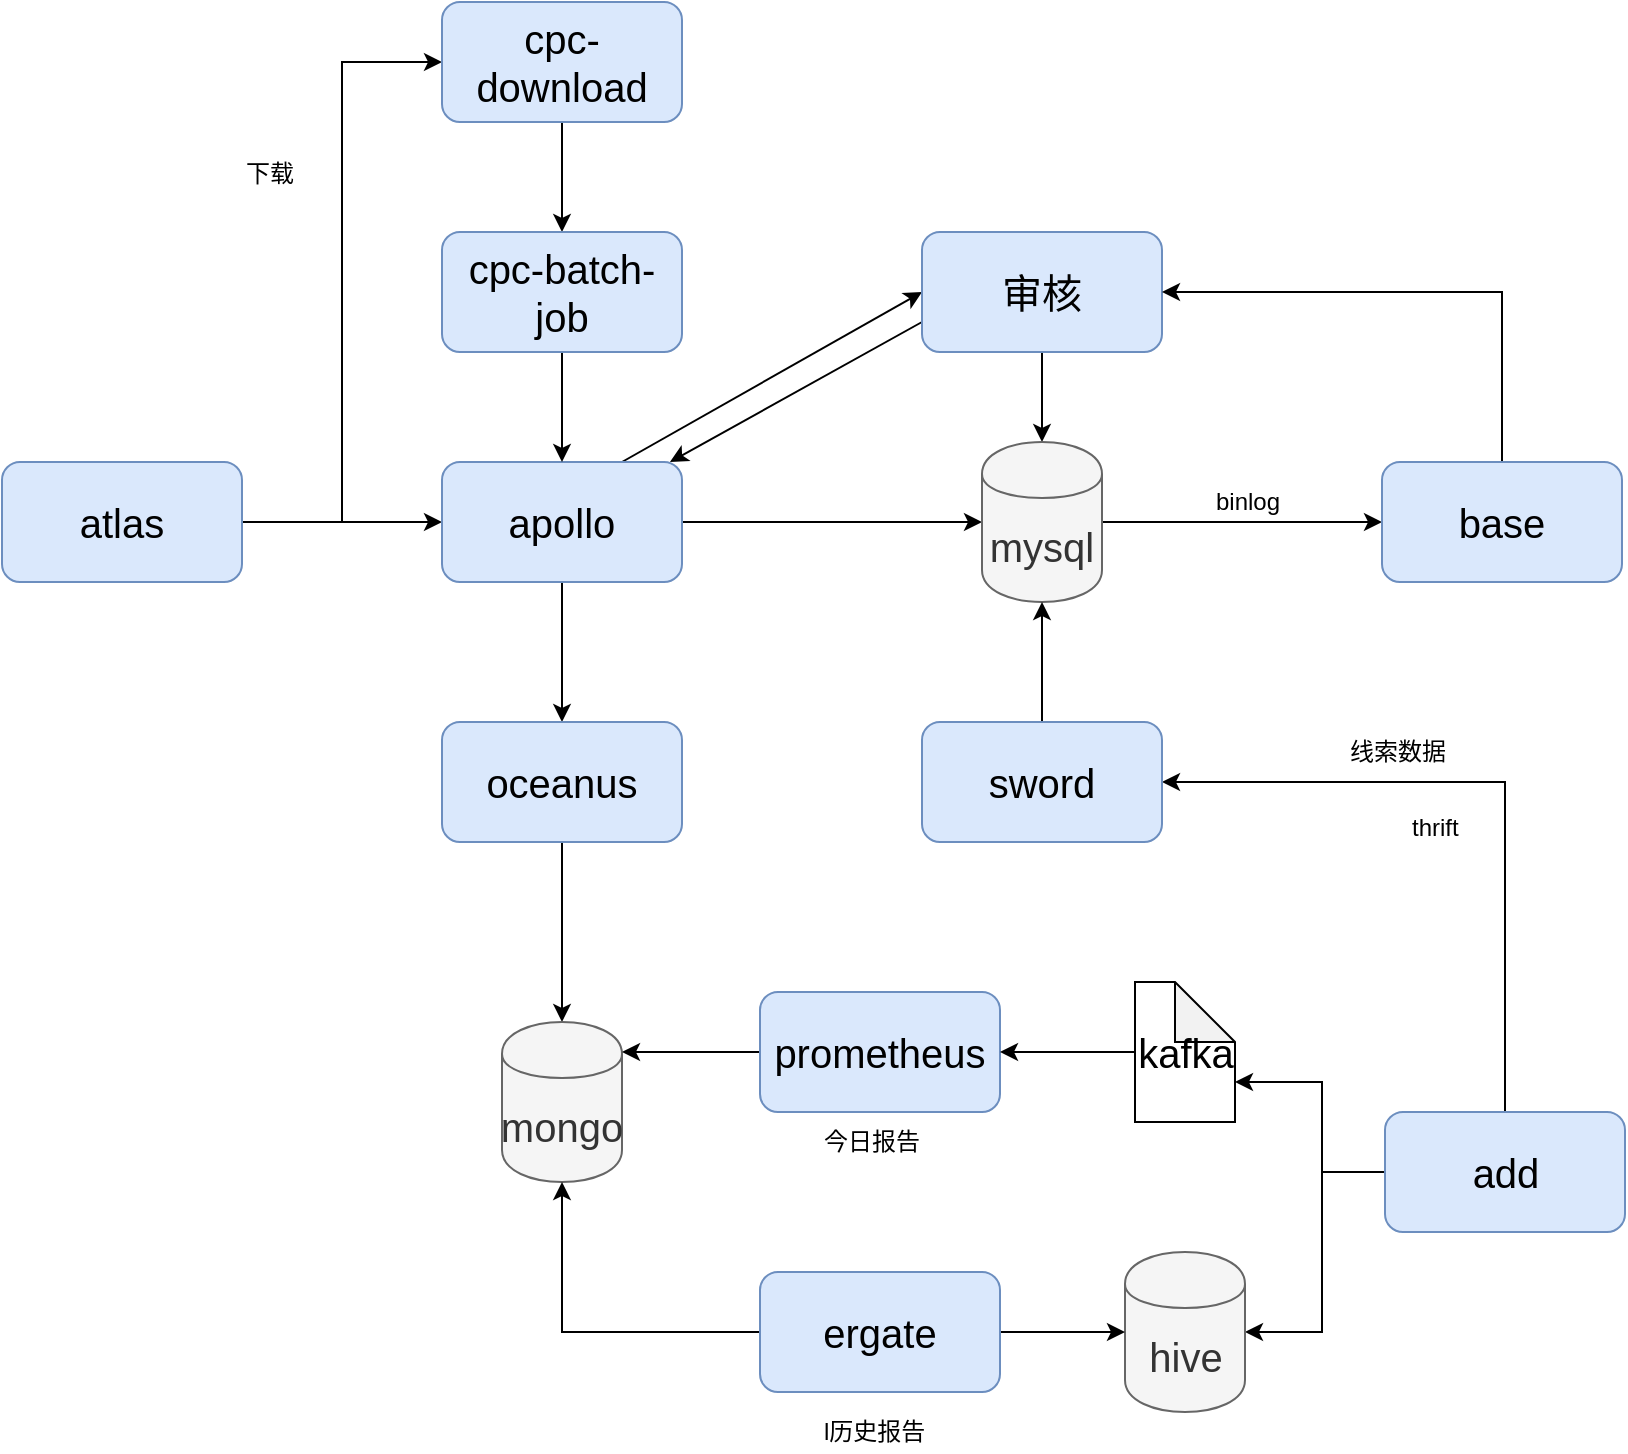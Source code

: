 <mxfile version="10.5.4" type="github"><diagram id="0FTP7lMZQU2jcDTbZO7a" name="Page-1"><mxGraphModel dx="1394" dy="763" grid="1" gridSize="10" guides="1" tooltips="1" connect="1" arrows="1" fold="1" page="1" pageScale="1" pageWidth="826" pageHeight="1169" math="0" shadow="0"><root><mxCell id="0"/><mxCell id="1" parent="0"/><mxCell id="pqbRUcAZ-pPedBwj6LFp-31" style="edgeStyle=orthogonalEdgeStyle;rounded=0;orthogonalLoop=1;jettySize=auto;html=1;" edge="1" parent="1" source="pqbRUcAZ-pPedBwj6LFp-1" target="pqbRUcAZ-pPedBwj6LFp-2"><mxGeometry relative="1" as="geometry"/></mxCell><mxCell id="pqbRUcAZ-pPedBwj6LFp-32" style="edgeStyle=orthogonalEdgeStyle;rounded=0;orthogonalLoop=1;jettySize=auto;html=1;entryX=0;entryY=0.5;entryDx=0;entryDy=0;" edge="1" parent="1" source="pqbRUcAZ-pPedBwj6LFp-1" target="pqbRUcAZ-pPedBwj6LFp-18"><mxGeometry relative="1" as="geometry"/></mxCell><mxCell id="pqbRUcAZ-pPedBwj6LFp-1" value="&lt;font style=&quot;font-size: 20px&quot;&gt;atlas&lt;/font&gt;" style="rounded=1;whiteSpace=wrap;html=1;fillColor=#dae8fc;strokeColor=#6c8ebf;" vertex="1" parent="1"><mxGeometry x="230" y="260" width="120" height="60" as="geometry"/></mxCell><mxCell id="pqbRUcAZ-pPedBwj6LFp-30" style="edgeStyle=orthogonalEdgeStyle;rounded=0;orthogonalLoop=1;jettySize=auto;html=1;entryX=0.5;entryY=0;entryDx=0;entryDy=0;" edge="1" parent="1" source="pqbRUcAZ-pPedBwj6LFp-2" target="pqbRUcAZ-pPedBwj6LFp-3"><mxGeometry relative="1" as="geometry"/></mxCell><mxCell id="pqbRUcAZ-pPedBwj6LFp-37" style="edgeStyle=orthogonalEdgeStyle;rounded=0;orthogonalLoop=1;jettySize=auto;html=1;entryX=0;entryY=0.5;entryDx=0;entryDy=0;" edge="1" parent="1" source="pqbRUcAZ-pPedBwj6LFp-2" target="pqbRUcAZ-pPedBwj6LFp-5"><mxGeometry relative="1" as="geometry"/></mxCell><mxCell id="pqbRUcAZ-pPedBwj6LFp-39" style="rounded=0;orthogonalLoop=1;jettySize=auto;html=1;exitX=0.75;exitY=0;exitDx=0;exitDy=0;entryX=0;entryY=0.5;entryDx=0;entryDy=0;" edge="1" parent="1" source="pqbRUcAZ-pPedBwj6LFp-2" target="pqbRUcAZ-pPedBwj6LFp-4"><mxGeometry relative="1" as="geometry"/></mxCell><mxCell id="pqbRUcAZ-pPedBwj6LFp-2" value="&lt;font style=&quot;font-size: 20px&quot;&gt;apollo&lt;/font&gt;" style="rounded=1;whiteSpace=wrap;html=1;fillColor=#dae8fc;strokeColor=#6c8ebf;" vertex="1" parent="1"><mxGeometry x="450" y="260" width="120" height="60" as="geometry"/></mxCell><mxCell id="pqbRUcAZ-pPedBwj6LFp-29" style="edgeStyle=orthogonalEdgeStyle;rounded=0;orthogonalLoop=1;jettySize=auto;html=1;entryX=0.5;entryY=0;entryDx=0;entryDy=0;" edge="1" parent="1" source="pqbRUcAZ-pPedBwj6LFp-3" target="pqbRUcAZ-pPedBwj6LFp-7"><mxGeometry relative="1" as="geometry"/></mxCell><mxCell id="pqbRUcAZ-pPedBwj6LFp-3" value="&lt;font style=&quot;font-size: 20px&quot;&gt;oceanus&lt;/font&gt;" style="rounded=1;whiteSpace=wrap;html=1;fillColor=#dae8fc;strokeColor=#6c8ebf;" vertex="1" parent="1"><mxGeometry x="450" y="390" width="120" height="60" as="geometry"/></mxCell><mxCell id="pqbRUcAZ-pPedBwj6LFp-40" style="edgeStyle=none;rounded=0;orthogonalLoop=1;jettySize=auto;html=1;exitX=0;exitY=0.75;exitDx=0;exitDy=0;" edge="1" parent="1" source="pqbRUcAZ-pPedBwj6LFp-4" target="pqbRUcAZ-pPedBwj6LFp-2"><mxGeometry relative="1" as="geometry"/></mxCell><mxCell id="pqbRUcAZ-pPedBwj6LFp-41" style="edgeStyle=none;rounded=0;orthogonalLoop=1;jettySize=auto;html=1;entryX=0.5;entryY=0;entryDx=0;entryDy=0;" edge="1" parent="1" source="pqbRUcAZ-pPedBwj6LFp-4" target="pqbRUcAZ-pPedBwj6LFp-5"><mxGeometry relative="1" as="geometry"/></mxCell><mxCell id="pqbRUcAZ-pPedBwj6LFp-4" value="&lt;font style=&quot;font-size: 20px&quot;&gt;审核&lt;/font&gt;" style="rounded=1;whiteSpace=wrap;html=1;fillColor=#dae8fc;strokeColor=#6c8ebf;" vertex="1" parent="1"><mxGeometry x="690" y="145" width="120" height="60" as="geometry"/></mxCell><mxCell id="pqbRUcAZ-pPedBwj6LFp-19" style="edgeStyle=orthogonalEdgeStyle;rounded=0;orthogonalLoop=1;jettySize=auto;html=1;entryX=0;entryY=0.5;entryDx=0;entryDy=0;" edge="1" parent="1" source="pqbRUcAZ-pPedBwj6LFp-5" target="pqbRUcAZ-pPedBwj6LFp-6"><mxGeometry relative="1" as="geometry"/></mxCell><mxCell id="pqbRUcAZ-pPedBwj6LFp-5" value="&lt;font style=&quot;font-size: 20px&quot;&gt;mysql&lt;/font&gt;" style="shape=cylinder;whiteSpace=wrap;html=1;boundedLbl=1;backgroundOutline=1;fillColor=#f5f5f5;strokeColor=#666666;fontColor=#333333;" vertex="1" parent="1"><mxGeometry x="720" y="250" width="60" height="80" as="geometry"/></mxCell><mxCell id="pqbRUcAZ-pPedBwj6LFp-38" style="edgeStyle=orthogonalEdgeStyle;rounded=0;orthogonalLoop=1;jettySize=auto;html=1;entryX=1;entryY=0.5;entryDx=0;entryDy=0;" edge="1" parent="1" source="pqbRUcAZ-pPedBwj6LFp-6" target="pqbRUcAZ-pPedBwj6LFp-4"><mxGeometry relative="1" as="geometry"><Array as="points"><mxPoint x="980" y="175"/></Array></mxGeometry></mxCell><mxCell id="pqbRUcAZ-pPedBwj6LFp-6" value="&lt;font style=&quot;font-size: 20px&quot;&gt;base&lt;/font&gt;" style="rounded=1;whiteSpace=wrap;html=1;fillColor=#dae8fc;strokeColor=#6c8ebf;" vertex="1" parent="1"><mxGeometry x="920" y="260" width="120" height="60" as="geometry"/></mxCell><mxCell id="pqbRUcAZ-pPedBwj6LFp-7" value="&lt;font style=&quot;font-size: 20px&quot;&gt;mongo&lt;/font&gt;" style="shape=cylinder;whiteSpace=wrap;html=1;boundedLbl=1;backgroundOutline=1;fillColor=#f5f5f5;strokeColor=#666666;fontColor=#333333;" vertex="1" parent="1"><mxGeometry x="480" y="540" width="60" height="80" as="geometry"/></mxCell><mxCell id="pqbRUcAZ-pPedBwj6LFp-23" style="edgeStyle=orthogonalEdgeStyle;rounded=0;orthogonalLoop=1;jettySize=auto;html=1;entryX=0;entryY=0;entryDx=50;entryDy=50;entryPerimeter=0;" edge="1" parent="1" source="pqbRUcAZ-pPedBwj6LFp-9" target="pqbRUcAZ-pPedBwj6LFp-14"><mxGeometry relative="1" as="geometry"><Array as="points"><mxPoint x="890" y="615"/><mxPoint x="890" y="570"/></Array></mxGeometry></mxCell><mxCell id="pqbRUcAZ-pPedBwj6LFp-24" style="edgeStyle=orthogonalEdgeStyle;rounded=0;orthogonalLoop=1;jettySize=auto;html=1;entryX=1;entryY=0.5;entryDx=0;entryDy=0;" edge="1" parent="1" source="pqbRUcAZ-pPedBwj6LFp-9" target="pqbRUcAZ-pPedBwj6LFp-12"><mxGeometry relative="1" as="geometry"><Array as="points"><mxPoint x="890" y="615"/><mxPoint x="890" y="695"/></Array></mxGeometry></mxCell><mxCell id="pqbRUcAZ-pPedBwj6LFp-42" style="edgeStyle=orthogonalEdgeStyle;rounded=0;orthogonalLoop=1;jettySize=auto;html=1;entryX=1;entryY=0.5;entryDx=0;entryDy=0;" edge="1" parent="1" source="pqbRUcAZ-pPedBwj6LFp-9" target="pqbRUcAZ-pPedBwj6LFp-17"><mxGeometry relative="1" as="geometry"><Array as="points"><mxPoint x="982" y="420"/></Array></mxGeometry></mxCell><mxCell id="pqbRUcAZ-pPedBwj6LFp-9" value="&lt;font style=&quot;font-size: 20px&quot;&gt;add&lt;/font&gt;" style="rounded=1;whiteSpace=wrap;html=1;fillColor=#dae8fc;strokeColor=#6c8ebf;" vertex="1" parent="1"><mxGeometry x="921.5" y="585" width="120" height="60" as="geometry"/></mxCell><mxCell id="pqbRUcAZ-pPedBwj6LFp-28" style="edgeStyle=orthogonalEdgeStyle;rounded=0;orthogonalLoop=1;jettySize=auto;html=1;" edge="1" parent="1" source="pqbRUcAZ-pPedBwj6LFp-10"><mxGeometry relative="1" as="geometry"><mxPoint x="540" y="555" as="targetPoint"/><Array as="points"><mxPoint x="540" y="555"/></Array></mxGeometry></mxCell><mxCell id="pqbRUcAZ-pPedBwj6LFp-10" value="&lt;font style=&quot;font-size: 20px&quot;&gt;prometheus&lt;/font&gt;" style="rounded=1;whiteSpace=wrap;html=1;fillColor=#dae8fc;strokeColor=#6c8ebf;" vertex="1" parent="1"><mxGeometry x="609" y="525" width="120" height="60" as="geometry"/></mxCell><mxCell id="pqbRUcAZ-pPedBwj6LFp-12" value="&lt;font style=&quot;font-size: 20px&quot;&gt;hive&lt;/font&gt;" style="shape=cylinder;whiteSpace=wrap;html=1;boundedLbl=1;backgroundOutline=1;fillColor=#f5f5f5;strokeColor=#666666;fontColor=#333333;" vertex="1" parent="1"><mxGeometry x="791.5" y="655" width="60" height="80" as="geometry"/></mxCell><mxCell id="pqbRUcAZ-pPedBwj6LFp-27" style="edgeStyle=orthogonalEdgeStyle;rounded=0;orthogonalLoop=1;jettySize=auto;html=1;entryX=1;entryY=0.5;entryDx=0;entryDy=0;" edge="1" parent="1" source="pqbRUcAZ-pPedBwj6LFp-14" target="pqbRUcAZ-pPedBwj6LFp-10"><mxGeometry relative="1" as="geometry"/></mxCell><mxCell id="pqbRUcAZ-pPedBwj6LFp-14" value="&lt;font style=&quot;font-size: 20px&quot;&gt;kafka&lt;/font&gt;" style="shape=note;whiteSpace=wrap;html=1;backgroundOutline=1;darkOpacity=0.05;" vertex="1" parent="1"><mxGeometry x="796.5" y="520" width="50" height="70" as="geometry"/></mxCell><mxCell id="pqbRUcAZ-pPedBwj6LFp-25" style="edgeStyle=orthogonalEdgeStyle;rounded=0;orthogonalLoop=1;jettySize=auto;html=1;entryX=0;entryY=0.5;entryDx=0;entryDy=0;" edge="1" parent="1" source="pqbRUcAZ-pPedBwj6LFp-15" target="pqbRUcAZ-pPedBwj6LFp-12"><mxGeometry relative="1" as="geometry"/></mxCell><mxCell id="pqbRUcAZ-pPedBwj6LFp-26" style="edgeStyle=orthogonalEdgeStyle;rounded=0;orthogonalLoop=1;jettySize=auto;html=1;entryX=0.5;entryY=1;entryDx=0;entryDy=0;" edge="1" parent="1" source="pqbRUcAZ-pPedBwj6LFp-15" target="pqbRUcAZ-pPedBwj6LFp-7"><mxGeometry relative="1" as="geometry"/></mxCell><mxCell id="pqbRUcAZ-pPedBwj6LFp-15" value="&lt;font style=&quot;font-size: 20px&quot;&gt;ergate&lt;/font&gt;" style="rounded=1;whiteSpace=wrap;html=1;fillColor=#dae8fc;strokeColor=#6c8ebf;" vertex="1" parent="1"><mxGeometry x="609" y="665" width="120" height="60" as="geometry"/></mxCell><mxCell id="pqbRUcAZ-pPedBwj6LFp-21" style="edgeStyle=orthogonalEdgeStyle;rounded=0;orthogonalLoop=1;jettySize=auto;html=1;entryX=0.5;entryY=1;entryDx=0;entryDy=0;" edge="1" parent="1" source="pqbRUcAZ-pPedBwj6LFp-17" target="pqbRUcAZ-pPedBwj6LFp-5"><mxGeometry relative="1" as="geometry"><Array as="points"><mxPoint x="750" y="425"/></Array></mxGeometry></mxCell><mxCell id="pqbRUcAZ-pPedBwj6LFp-17" value="&lt;font style=&quot;font-size: 20px&quot;&gt;sword&lt;/font&gt;" style="rounded=1;whiteSpace=wrap;html=1;fillColor=#dae8fc;strokeColor=#6c8ebf;" vertex="1" parent="1"><mxGeometry x="690" y="390" width="120" height="60" as="geometry"/></mxCell><mxCell id="pqbRUcAZ-pPedBwj6LFp-35" style="edgeStyle=orthogonalEdgeStyle;rounded=0;orthogonalLoop=1;jettySize=auto;html=1;entryX=0.5;entryY=0;entryDx=0;entryDy=0;" edge="1" parent="1" source="pqbRUcAZ-pPedBwj6LFp-18" target="pqbRUcAZ-pPedBwj6LFp-34"><mxGeometry relative="1" as="geometry"/></mxCell><mxCell id="pqbRUcAZ-pPedBwj6LFp-18" value="&lt;font style=&quot;font-size: 20px&quot;&gt;cpc-download&lt;/font&gt;" style="rounded=1;whiteSpace=wrap;html=1;fillColor=#dae8fc;strokeColor=#6c8ebf;" vertex="1" parent="1"><mxGeometry x="450" y="30" width="120" height="60" as="geometry"/></mxCell><mxCell id="pqbRUcAZ-pPedBwj6LFp-36" style="edgeStyle=orthogonalEdgeStyle;rounded=0;orthogonalLoop=1;jettySize=auto;html=1;entryX=0.5;entryY=0;entryDx=0;entryDy=0;" edge="1" parent="1" source="pqbRUcAZ-pPedBwj6LFp-34" target="pqbRUcAZ-pPedBwj6LFp-2"><mxGeometry relative="1" as="geometry"/></mxCell><mxCell id="pqbRUcAZ-pPedBwj6LFp-34" value="&lt;font style=&quot;font-size: 20px&quot;&gt;cpc-batch-job&lt;/font&gt;" style="rounded=1;whiteSpace=wrap;html=1;fillColor=#dae8fc;strokeColor=#6c8ebf;" vertex="1" parent="1"><mxGeometry x="450" y="145" width="120" height="60" as="geometry"/></mxCell><mxCell id="pqbRUcAZ-pPedBwj6LFp-43" value="下载" style="text;html=1;resizable=0;points=[];autosize=1;align=left;verticalAlign=top;spacingTop=-4;" vertex="1" parent="1"><mxGeometry x="350" y="106" width="40" height="20" as="geometry"/></mxCell><mxCell id="pqbRUcAZ-pPedBwj6LFp-44" value="binlog" style="text;html=1;resizable=0;points=[];autosize=1;align=left;verticalAlign=top;spacingTop=-4;" vertex="1" parent="1"><mxGeometry x="835" y="270" width="50" height="20" as="geometry"/></mxCell><mxCell id="pqbRUcAZ-pPedBwj6LFp-45" value="thrift" style="text;html=1;resizable=0;points=[];autosize=1;align=left;verticalAlign=top;spacingTop=-4;" vertex="1" parent="1"><mxGeometry x="933" y="433" width="40" height="20" as="geometry"/></mxCell><mxCell id="pqbRUcAZ-pPedBwj6LFp-46" value="l历史报告" style="text;html=1;resizable=0;points=[];autosize=1;align=left;verticalAlign=top;spacingTop=-4;" vertex="1" parent="1"><mxGeometry x="638.5" y="735" width="70" height="20" as="geometry"/></mxCell><mxCell id="pqbRUcAZ-pPedBwj6LFp-47" value="今日报告" style="text;html=1;resizable=0;points=[];autosize=1;align=left;verticalAlign=top;spacingTop=-4;" vertex="1" parent="1"><mxGeometry x="638.5" y="590" width="60" height="20" as="geometry"/></mxCell><mxCell id="pqbRUcAZ-pPedBwj6LFp-48" value="线索数据" style="text;html=1;resizable=0;points=[];autosize=1;align=left;verticalAlign=top;spacingTop=-4;" vertex="1" parent="1"><mxGeometry x="902" y="395" width="60" height="20" as="geometry"/></mxCell></root></mxGraphModel></diagram></mxfile>